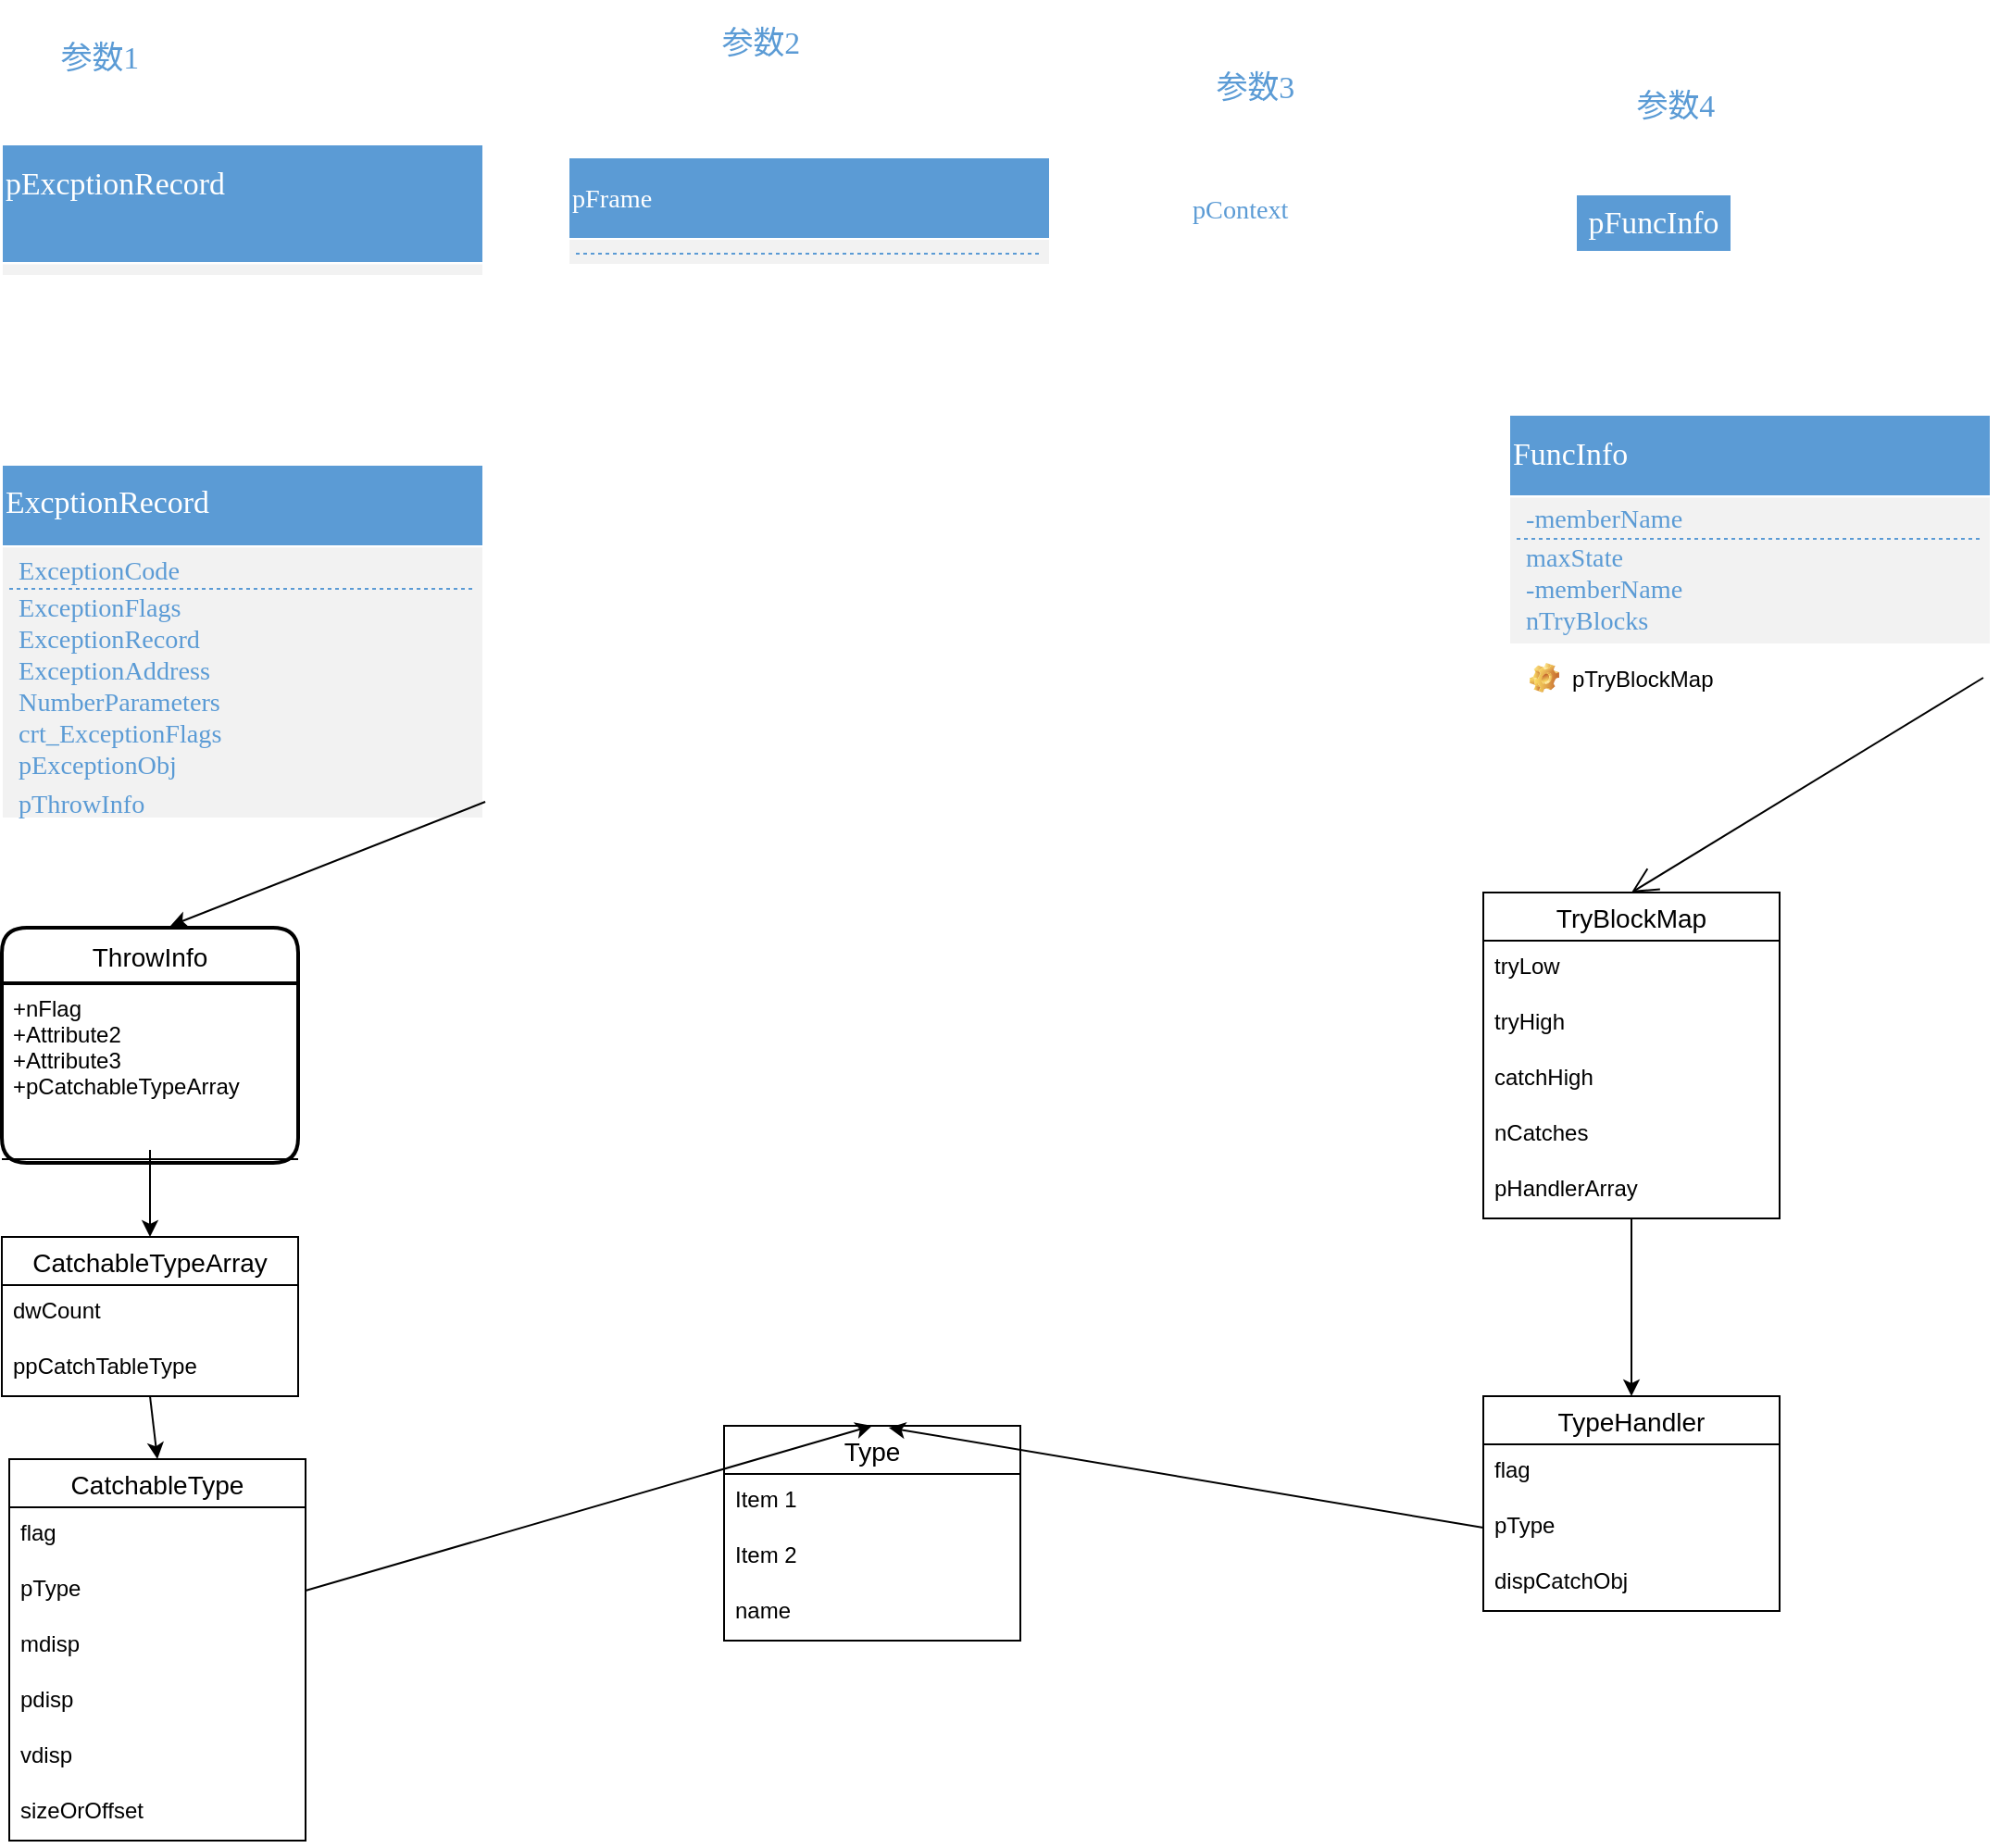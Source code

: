 <mxfile version="20.2.7" type="github">
  <diagram name="页-1" id="Page-1">
    <mxGraphModel dx="1422" dy="762" grid="1" gridSize="10" guides="1" tooltips="1" connect="1" arrows="1" fold="1" page="1" pageScale="1" pageWidth="827" pageHeight="1169" math="0" shadow="0">
      <root>
        <mxCell id="0" />
        <mxCell id="1" value="连接线" parent="0" />
        <mxCell id="2" style="vsdxID=1;fillColor=none;gradientColor=none;strokeColor=none;spacingTop=3;spacingBottom=3;points=[[1,0.5,0],[0.5,0.5,0],[0.5,0,0]];labelBackgroundColor=none;rounded=0;html=1;whiteSpace=wrap;" parent="1" vertex="1">
          <mxGeometry x="130" y="210" width="260" height="71" as="geometry" />
        </mxCell>
        <mxCell id="3" style="vsdxID=2;fillColor=#f2f2f2;gradientColor=none;shape=stencil(1ZLPDoIwDMafZseZuXnxjHjkHRoZsDg3UqbA27ulGBGjJN68tf1+bffnYyrrGmg1k6IL6M+6N2VomDowKY1rNJoQI6ZyprLKo67RX11JeQuJTNHF39KEgfpE6pBipGwrKD8Sao2boQ/xJ3gvNjv1GV+BAU9RxQkuoCAcx0VhZZoYOAym4+gDBOPdC20Ba83jJl5ZqKdbkNT1Wrdv5T8427dHXnxfDJ4eqYy1ZLG5vvRULJEfVX4H);strokeColor=#ffffff;points=[[0,0.5,0],[1,0.5,0],[0.5,1,0],[0.5,0,0]];labelBackgroundColor=none;rounded=0;html=1;whiteSpace=wrap;" parent="2" vertex="1">
          <mxGeometry width="260" height="71" as="geometry" />
        </mxCell>
        <mxCell id="4" style="vsdxID=3;fillColor=#5b9bd5;gradientColor=none;shape=stencil(zZJNDsIgEIVPw5IE4Qi1LnuHiYWWiNAMaNvbC5lGazVduHI3P9/Mm0weU1XsYdBMipgwXPRo29QzdWRSWt9rtClHTNVMVSag7jDcfEv5AIUs0TXcy4aJ5kSZkGKm7CAoPxEKeM49XNAGGoJx3hR2d4mJw2Qjx5Ag2eDfWAfYaZ51uHHQLYPUiqPWw0f57y9z1q/e+5T6/uB9eAf9EdzI5+DlC2OdI1ut+1sf5RJ5UNUP);strokeColor=#ffffff;points=[[0,0.5,0],[1,0.5,0],[0.5,1,0],[0.5,0,0]];labelBackgroundColor=none;rounded=0;html=1;whiteSpace=wrap;" parent="2" vertex="1">
          <mxGeometry width="260" height="64" as="geometry" />
        </mxCell>
        <mxCell id="5" value="&lt;div style=&quot;font-size: 1px&quot;&gt;&lt;font style=&quot;font-size:16.93px;font-family:SimSun;color:#ffffff;direction:ltr;letter-spacing:0px;line-height:120%;opacity:1&quot;&gt;pExcptionRecord&lt;br/&gt;&lt;br/&gt;&lt;/font&gt;&lt;/div&gt;" style="text;vsdxID=1;fillColor=none;gradientColor=none;strokeColor=none;spacingTop=3;spacingBottom=3;points=[[1,0.5,0],[0.5,0.5,0],[0.5,0,0]];labelBackgroundColor=none;rounded=0;html=1;whiteSpace=wrap;verticalAlign=middle;align=left;;html=1;" parent="2" vertex="1">
          <mxGeometry y="-0.48" width="260" height="64.63" as="geometry" />
        </mxCell>
        <mxCell id="6" value="&lt;div style=&quot;font-size: 1px&quot;&gt;&lt;font style=&quot;font-size:16.93px;font-family:SimSun;color:#5b9bd5;direction:ltr;letter-spacing:0px;line-height:120%;opacity:1&quot;&gt;参数1&lt;br/&gt;&lt;/font&gt;&lt;/div&gt;" style="verticalAlign=middle;align=center;vsdxID=10;fillColor=none;gradientColor=none;shape=stencil(nZBLDoAgDERP0z3SIyjew0SURgSD+Lu9kMZoXLhwN9O+tukAlrNpJg1SzDH4QW/URgNYgZTkjA4UkwJUgGXng+6DX1zLfmoymdXo17xh5zmRJ6Q42BWCfc2oJfdAr+Yv+AP9Cb7OJ3H/2JG1HNGz/84klThPVCc=);strokeColor=none;points=[];labelBackgroundColor=none;rounded=0;html=1;whiteSpace=wrap;" parent="1" vertex="1">
          <mxGeometry x="130" y="140" width="106" height="48" as="geometry" />
        </mxCell>
        <mxCell id="7" style="vsdxID=11;fillColor=none;gradientColor=none;strokeColor=none;spacingTop=3;spacingBottom=3;points=[[1,0.5,0],[0.5,0.5,0],[0.5,0,0]];labelBackgroundColor=none;rounded=0;html=1;whiteSpace=wrap;" parent="1" vertex="1">
          <mxGeometry x="130" y="383" width="260" height="191" as="geometry" />
        </mxCell>
        <mxCell id="8" style="vsdxID=12;fillColor=#f2f2f2;gradientColor=none;shape=stencil(zZJNEoIwDIVP02Wd0h4BcckdMlKgY22ZtArc3naCI+LIwpW7JO9L0p/HVBl6GDSTIkT0Fz2aJvZMHZmUxvUaTUwRUxVTZetRd+hvrqF8gEzm6OrvecJEfSJ3SDFTVgjKT4Ra41boU/wJlupQfKf3WcBzEnFha6iJxnlT2B8mJg6TCRx9hGi8e4MtYKd5WsRbC91yBZLCqPXwUf7/o+298ObrUvDyR2usJXut9a2fUom8qKoH);strokeColor=#ffffff;points=[[0,0.5,0],[1,0.5,0],[0.5,1,0],[0.5,0,0]];labelBackgroundColor=none;rounded=0;html=1;whiteSpace=wrap;" parent="7" vertex="1">
          <mxGeometry width="260" height="191" as="geometry" />
        </mxCell>
        <mxCell id="9" style="vsdxID=13;fillColor=#5b9bd5;gradientColor=none;shape=stencil(zZJNDsIgEIVPw5IE4Qi1LnuHiYWWiNAMaNvbC5lGazVduHI3P9/Mm0weU1XsYdBMipgwXPRo29QzdWRSWt9rtClHTNVMVSag7jDcfEv5AIUs0TXcy4aJ5kSZkGKm7CAoPxEKeM49XNAGGoJx3hR2d4mJw2Qjx5Ag2eDfWAfYaZ51uHHQLYPUiqPWw0f57y9z1q/e+5T6/uB9eAf9EdzI5+DlC2OdI1ut+1sf5RJ5UNUP);strokeColor=#ffffff;points=[[0,0.5,0],[1,0.5,0],[0.5,1,0],[0.5,0,0]];labelBackgroundColor=none;rounded=0;html=1;whiteSpace=wrap;" parent="7" vertex="1">
          <mxGeometry width="260" height="44" as="geometry" />
        </mxCell>
        <mxCell id="10" value="&lt;div style=&quot;font-size: 1px&quot;&gt;&lt;p style=&quot;align:left;margin-left:0;margin-right:0;margin-top:0px;margin-bottom:0px;text-indent:0;valign:middle;direction:ltr;&quot;&gt;&lt;font style=&quot;font-size:16.93px;font-family:SimSun;color:#ffffff;direction:ltr;letter-spacing:0px;line-height:120%;opacity:1&quot;&gt;ExcptionRecord&lt;/font&gt;&lt;font style=&quot;font-size:16.93px;font-family:Themed;color:#ffffff;direction:ltr;letter-spacing:0px;line-height:120%;opacity:1&quot;&gt;&lt;br/&gt;&lt;/font&gt;&lt;/p&gt;&lt;/div&gt;" style="text;vsdxID=11;fillColor=none;gradientColor=none;strokeColor=none;spacingTop=3;spacingBottom=3;points=[[1,0.5,0],[0.5,0.5,0],[0.5,0,0]];labelBackgroundColor=none;rounded=0;html=1;whiteSpace=wrap;verticalAlign=middle;align=left;;html=1;" parent="7" vertex="1">
          <mxGeometry y="-0.82" width="260" height="44.31" as="geometry" />
        </mxCell>
        <mxCell id="20" value="&lt;div style=&quot;font-size: 1px&quot;&gt;&lt;font style=&quot;font-size:14.11px;font-family:SimSun;color:#5b9bd5;direction:ltr;letter-spacing:0px;line-height:120%;opacity:1&quot;&gt;pThrowInfo&lt;br/&gt;&lt;/font&gt;&lt;/div&gt;" style="verticalAlign=middle;align=left;vsdxID=30;fillColor=#5b9bd5;gradientColor=none;fillOpacity=0;shape=stencil(nZBLDoAgDERP0z3SIyjew0SURgSD+Lu9kMZoXLhwN9N5bdMClrNpJg1SzDH4QW/URgNYgZTkjA4UkwJUgGXng+6DX1zLfmoymdXo1zxh5z6RO6Q42BWCfc2oJfdAr/AX/IH+BF/rk7hv7MjaZ/L+RirxJ1Gd);strokeColor=#5b9bd5;spacingTop=-3;spacingBottom=-3;spacingLeft=3;spacingRight=-3;points=[];labelBackgroundColor=none;rounded=0;html=1;whiteSpace=wrap;" parent="7" vertex="1">
          <mxGeometry x="4" y="175" width="252" height="16" as="geometry" />
        </mxCell>
        <mxCell id="11" value="&lt;div style=&quot;font-size: 1px&quot;&gt;&lt;font style=&quot;font-size:14.11px;font-family:SimSun;color:#5b9bd5;direction:ltr;letter-spacing:0px;line-height:120%;opacity:1&quot;&gt;ExceptionCode&lt;br/&gt;&lt;/font&gt;&lt;/div&gt;" style="verticalAlign=middle;align=left;vsdxID=16;fillColor=#5b9bd5;gradientColor=none;fillOpacity=0;shape=stencil(nZBLDoAgDERP0z3SIyjew0SURgSD+Lu9kMZoXLhwN9N5bdMClrNpJg1SzDH4QW/URgNYgZTkjA4UkwJUgGXng+6DX1zLfmoymdXo1zxh5z6RO6Q42BWCfc2oJfdAr/AX/IH+BF/rk7hv7MjaZ/L+RirxJ1Gd);strokeColor=#5b9bd5;spacingTop=-3;spacingBottom=-3;spacingLeft=3;spacingRight=-3;points=[];labelBackgroundColor=none;rounded=0;html=1;whiteSpace=wrap;" parent="1" vertex="1">
          <mxGeometry x="134" y="432" width="252" height="16" as="geometry" />
        </mxCell>
        <mxCell id="12" style="vsdxID=17;fillColor=#ffffff;gradientColor=none;shape=stencil(fY9LDoAgDERP0z3SeALUe5gI0ohgEH+3F9KFxoW7mfa1nQKq1faLBinWFMOkDxqSBWxASvJWR0pZAbaAyoSoxxg2P7Bf+kIWNYe9bDh5TpQJKS52NduOSUf+RVbij83iOWHIOU747n8j5RK/g+0N);dashed=1;dashPattern=2.00 2.00;strokeColor=#5b9bd5;points=[];labelBackgroundColor=none;rounded=0;html=1;whiteSpace=wrap;" parent="1" vertex="1">
          <mxGeometry x="134" y="448" width="252" height="4" as="geometry" />
        </mxCell>
        <mxCell id="13" value="&lt;div style=&quot;font-size: 1px&quot;&gt;&lt;font style=&quot;font-size:14.11px;font-family:SimSun;color:#5b9bd5;direction:ltr;letter-spacing:0px;line-height:120%;opacity:1&quot;&gt;ExceptionFlags&lt;br/&gt;&lt;/font&gt;&lt;/div&gt;" style="verticalAlign=middle;align=left;vsdxID=18;fillColor=#5b9bd5;gradientColor=none;fillOpacity=0;shape=stencil(nZBLDoAgDERP0z3SIyjew0SURgSD+Lu9kMZoXLhwN9N5bdMClrNpJg1SzDH4QW/URgNYgZTkjA4UkwJUgGXng+6DX1zLfmoymdXo1zxh5z6RO6Q42BWCfc2oJfdAr/AX/IH+BF/rk7hv7MjaZ/L+RirxJ1Gd);strokeColor=#5b9bd5;spacingTop=-3;spacingBottom=-3;spacingLeft=3;spacingRight=-3;points=[];labelBackgroundColor=none;rounded=0;html=1;whiteSpace=wrap;" parent="1" vertex="1">
          <mxGeometry x="134" y="452" width="252" height="16" as="geometry" />
        </mxCell>
        <mxCell id="15" value="&lt;div style=&quot;font-size: 1px&quot;&gt;&lt;font style=&quot;font-size:14.11px;font-family:SimSun;color:#5b9bd5;direction:ltr;letter-spacing:0px;line-height:120%;opacity:1&quot;&gt;ExceptionRecord&lt;br/&gt;&lt;/font&gt;&lt;/div&gt;" style="verticalAlign=middle;align=left;vsdxID=25;fillColor=#5b9bd5;gradientColor=none;fillOpacity=0;shape=stencil(nZBLDoAgDERP0z3SIyjew0SURgSD+Lu9kMZoXLhwN9N5bdMClrNpJg1SzDH4QW/URgNYgZTkjA4UkwJUgGXng+6DX1zLfmoymdXo1zxh5z6RO6Q42BWCfc2oJfdAr/AX/IH+BF/rk7hv7MjaZ/L+RirxJ1Gd);strokeColor=#5b9bd5;spacingTop=-3;spacingBottom=-3;spacingLeft=3;spacingRight=-3;points=[];labelBackgroundColor=none;rounded=0;html=1;whiteSpace=wrap;" parent="1" vertex="1">
          <mxGeometry x="134" y="469" width="252" height="16" as="geometry" />
        </mxCell>
        <mxCell id="16" value="&lt;div style=&quot;font-size: 1px&quot;&gt;&lt;font style=&quot;font-size:14.11px;font-family:SimSun;color:#5b9bd5;direction:ltr;letter-spacing:0px;line-height:120%;opacity:1&quot;&gt;NumberParameters&lt;br/&gt;&lt;/font&gt;&lt;/div&gt;" style="verticalAlign=middle;align=left;vsdxID=26;fillColor=#5b9bd5;gradientColor=none;fillOpacity=0;shape=stencil(nZBLDoAgDERP0z3SIyjew0SURgSD+Lu9kMZoXLhwN9N5bdMClrNpJg1SzDH4QW/URgNYgZTkjA4UkwJUgGXng+6DX1zLfmoymdXo1zxh5z6RO6Q42BWCfc2oJfdAr/AX/IH+BF/rk7hv7MjaZ/L+RirxJ1Gd);strokeColor=#5b9bd5;spacingTop=-3;spacingBottom=-3;spacingLeft=3;spacingRight=-3;points=[];labelBackgroundColor=none;rounded=0;html=1;whiteSpace=wrap;" parent="1" vertex="1">
          <mxGeometry x="134" y="503" width="252" height="16" as="geometry" />
        </mxCell>
        <mxCell id="17" value="&lt;div style=&quot;font-size: 1px&quot;&gt;&lt;font style=&quot;font-size:14.11px;font-family:SimSun;color:#5b9bd5;direction:ltr;letter-spacing:0px;line-height:120%;opacity:1&quot;&gt;ExceptionAddress&lt;br/&gt;&lt;/font&gt;&lt;/div&gt;" style="verticalAlign=middle;align=left;vsdxID=27;fillColor=#5b9bd5;gradientColor=none;fillOpacity=0;shape=stencil(nZBLDoAgDERP0z3SIyjew0SURgSD+Lu9kMZoXLhwN9N5bdMClrNpJg1SzDH4QW/URgNYgZTkjA4UkwJUgGXng+6DX1zLfmoymdXo1zxh5z6RO6Q42BWCfc2oJfdAr/AX/IH+BF/rk7hv7MjaZ/L+RirxJ1Gd);strokeColor=#5b9bd5;spacingTop=-3;spacingBottom=-3;spacingLeft=3;spacingRight=-3;points=[];labelBackgroundColor=none;rounded=0;html=1;whiteSpace=wrap;" parent="1" vertex="1">
          <mxGeometry x="134" y="486" width="252" height="16" as="geometry" />
        </mxCell>
        <mxCell id="18" value="&lt;div style=&quot;font-size: 1px&quot;&gt;&lt;p style=&quot;align:left;margin-left:0;margin-right:0;margin-top:0px;margin-bottom:0px;text-indent:0;valign:middle;direction:ltr;&quot;&gt;&lt;font style=&quot;font-size:14.11px;font-family:SimSun;color:#5b9bd5;direction:ltr;letter-spacing:0px;line-height:120%;opacity:1&quot;&gt;crt_&lt;/font&gt;&lt;font style=&quot;font-size:14.11px;font-family:Themed;color:#5b9bd5;direction:ltr;letter-spacing:0px;line-height:120%;opacity:1&quot;&gt;ExceptionFlags&lt;/font&gt;&lt;font style=&quot;font-size:14.11px;font-family:Themed;color:#5b9bd5;direction:ltr;letter-spacing:0px;line-height:120%;opacity:1&quot;&gt;&lt;br/&gt;&lt;/font&gt;&lt;/p&gt;&lt;/div&gt;" style="verticalAlign=middle;align=left;vsdxID=28;fillColor=#5b9bd5;gradientColor=none;fillOpacity=0;shape=stencil(nZBLDoAgDERP0z3SIyjew0SURgSD+Lu9kMZoXLhwN9N5bdMClrNpJg1SzDH4QW/URgNYgZTkjA4UkwJUgGXng+6DX1zLfmoymdXo1zxh5z6RO6Q42BWCfc2oJfdAr/AX/IH+BF/rk7hv7MjaZ/L+RirxJ1Gd);strokeColor=#5b9bd5;spacingTop=-3;spacingBottom=-3;spacingLeft=3;spacingRight=-3;points=[];labelBackgroundColor=none;rounded=0;html=1;whiteSpace=wrap;" parent="1" vertex="1">
          <mxGeometry x="134" y="520" width="252" height="16" as="geometry" />
        </mxCell>
        <mxCell id="19" value="&lt;div style=&quot;font-size: 1px&quot;&gt;&lt;font style=&quot;font-size:14.11px;font-family:SimSun;color:#5b9bd5;direction:ltr;letter-spacing:0px;line-height:120%;opacity:1&quot;&gt;pExceptionObj&lt;br/&gt;&lt;/font&gt;&lt;/div&gt;" style="verticalAlign=middle;align=left;vsdxID=29;fillColor=#5b9bd5;gradientColor=none;fillOpacity=0;shape=stencil(nZBLDoAgDERP0z3SIyjew0SURgSD+Lu9kMZoXLhwN9N5bdMClrNpJg1SzDH4QW/URgNYgZTkjA4UkwJUgGXng+6DX1zLfmoymdXo1zxh5z6RO6Q42BWCfc2oJfdAr/AX/IH+BF/rk7hv7MjaZ/L+RirxJ1Gd);strokeColor=#5b9bd5;spacingTop=-3;spacingBottom=-3;spacingLeft=3;spacingRight=-3;points=[];labelBackgroundColor=none;rounded=0;html=1;whiteSpace=wrap;" parent="1" vertex="1">
          <mxGeometry x="134" y="537" width="252" height="16" as="geometry" />
        </mxCell>
        <mxCell id="21" style="vsdxID=32;fillColor=none;gradientColor=none;strokeColor=none;spacingTop=3;spacingBottom=3;points=[[1,0.5,0],[0.5,0.5,0],[0.5,0,0]];labelBackgroundColor=none;rounded=0;html=1;whiteSpace=wrap;" parent="1" vertex="1">
          <mxGeometry x="436" y="217" width="260" height="58" as="geometry" />
        </mxCell>
        <mxCell id="22" style="vsdxID=33;fillColor=#f2f2f2;gradientColor=none;shape=stencil(3ZJNDoMgEIVPw1LDTwRZW3sPUlFJqZiRVnv7YrCpmtRFl93NzPseTDIPsWJoVa8RxYMHd9WjqXyL2AlRarpWg/GhQqxErKgd6Abcvati36uZnKube8wvTNGHZwfFz9gRHPtzRK3pVuhb/AkWWSq+08esgksQYWEzKbFgnOW5zARJBY1eWMyUc5wLzgkjEkuR8kU//glPiZrMkIDzyhvXbWCroNFJ2CKprWo20jBq3a/G5B/2PrrN7uih+CSrNtbGYK71fRLDKKaYlS8=);strokeColor=#ffffff;points=[[0,0.5,0],[1,0.5,0],[0.5,1,0],[0.5,0,0]];labelBackgroundColor=none;rounded=0;html=1;whiteSpace=wrap;" parent="21" vertex="1">
          <mxGeometry width="260" height="58" as="geometry" />
        </mxCell>
        <mxCell id="23" style="vsdxID=34;fillColor=#5b9bd5;gradientColor=none;shape=stencil(zZJNDsIgEIVPw5IE4Qi1LnuHiYWWiNAMaNvbC5lGazVduHI3P9/Mm0weU1XsYdBMipgwXPRo29QzdWRSWt9rtClHTNVMVSag7jDcfEv5AIUs0TXcy4aJ5kSZkGKm7CAoPxEKeM49XNAGGoJx3hR2d4mJw2Qjx5Ag2eDfWAfYaZ51uHHQLYPUiqPWw0f57y9z1q/e+5T6/uB9eAf9EdzI5+DlC2OdI1ut+1sf5RJ5UNUP);strokeColor=#ffffff;points=[[0,0.5,0],[1,0.5,0],[0.5,1,0],[0.5,0,0]];labelBackgroundColor=none;rounded=0;html=1;whiteSpace=wrap;" parent="21" vertex="1">
          <mxGeometry width="260" height="44" as="geometry" />
        </mxCell>
        <mxCell id="24" value="&lt;div style=&quot;font-size: 1px&quot;&gt;&lt;p style=&quot;align:left;margin-left:0;margin-right:0;margin-top:0px;margin-bottom:0px;text-indent:0;valign:middle;direction:ltr;&quot;&gt;&lt;font style=&quot;font-size:14.11px;font-family:SimSun;color:#ffffff;direction:ltr;letter-spacing:0px;line-height:120%;opacity:1&quot;&gt;pFrame&lt;/font&gt;&lt;font style=&quot;font-size:16.93px;font-family:Themed;color:#ffffff;direction:ltr;letter-spacing:0px;line-height:120%;opacity:1&quot;&gt;&lt;br/&gt;&lt;/font&gt;&lt;/p&gt;&lt;/div&gt;" style="text;vsdxID=32;fillColor=none;gradientColor=none;strokeColor=none;spacingTop=3;spacingBottom=3;points=[[1,0.5,0],[0.5,0.5,0],[0.5,0,0]];labelBackgroundColor=none;rounded=0;html=1;whiteSpace=wrap;verticalAlign=middle;align=left;;html=1;" parent="21" vertex="1">
          <mxGeometry y="-0.54" width="260" height="44.31" as="geometry" />
        </mxCell>
        <mxCell id="25" style="vsdxID=38;fillColor=#ffffff;gradientColor=none;shape=stencil(fY9LDoAgDERP0z3SeALUe5gI0ohgEH+3F9KFxoW7mfa1nQKq1faLBinWFMOkDxqSBWxASvJWR0pZAbaAyoSoxxg2P7Bf+kIWNYe9bDh5TpQJKS52NduOSUf+RVbij83iOWHIOU747n8j5RK/g+0N);dashed=1;dashPattern=2.00 2.00;strokeColor=#5b9bd5;points=[];labelBackgroundColor=none;rounded=0;html=1;whiteSpace=wrap;" parent="1" vertex="1">
          <mxGeometry x="440" y="267" width="252" height="4" as="geometry" />
        </mxCell>
        <mxCell id="26" value="&lt;div style=&quot;font-size: 1px&quot;&gt;&lt;font style=&quot;font-size:16.93px;font-family:SimSun;color:#5b9bd5;direction:ltr;letter-spacing:0px;line-height:120%;opacity:1&quot;&gt;参数2&lt;br/&gt;&lt;/font&gt;&lt;/div&gt;" style="verticalAlign=middle;align=center;vsdxID=41;fillColor=none;gradientColor=none;shape=stencil(nZBLDoAgDERP0z3SIyjew0SURgSD+Lu9kMZoXLhwN9O+tukAlrNpJg1SzDH4QW/URgNYgZTkjA4UkwJUgGXng+6DX1zLfmoymdXo17xh5zmRJ6Q42BWCfc2oJfdAr+Yv+AP9Cb7OJ3H/2JG1HNGz/84klThPVCc=);strokeColor=none;points=[];labelBackgroundColor=none;rounded=0;html=1;whiteSpace=wrap;" parent="1" vertex="1">
          <mxGeometry x="440" y="132" width="200" height="48" as="geometry" />
        </mxCell>
        <mxCell id="27" value="&lt;div style=&quot;font-size: 1px&quot;&gt;&lt;font style=&quot;font-size:14.11px;font-family:SimSun;color:#5b9bd5;direction:ltr;letter-spacing:0px;line-height:120%;opacity:1&quot;&gt;pContext&lt;br/&gt;&lt;/font&gt;&lt;/div&gt;" style="verticalAlign=middle;align=left;vsdxID=50;fillColor=#5b9bd5;gradientColor=none;fillOpacity=0;shape=stencil(nZBLDoAgDERP0z3SIyjew0SURgSD+Lu9kMZoXLhwN9N5bdMClrNpJg1SzDH4QW/URgNYgZTkjA4UkwJUgGXng+6DX1zLfmoymdXo1zxh5z6RO6Q42BWCfc2oJfdAr/AX/IH+BF/rk7hv7MjaZ/L+RirxJ1Gd);strokeColor=#5b9bd5;spacingTop=-3;spacingBottom=-3;spacingLeft=3;spacingRight=-3;points=[];labelBackgroundColor=none;rounded=0;html=1;whiteSpace=wrap;" parent="1" vertex="1">
          <mxGeometry x="768" y="237" width="192" height="16" as="geometry" />
        </mxCell>
        <mxCell id="28" value="&lt;div style=&quot;font-size: 1px&quot;&gt;&lt;font style=&quot;font-size:16.93px;font-family:SimSun;color:#5b9bd5;direction:ltr;letter-spacing:0px;line-height:120%;opacity:1&quot;&gt;参数3&lt;br/&gt;&lt;/font&gt;&lt;/div&gt;" style="verticalAlign=middle;align=center;vsdxID=51;fillColor=none;gradientColor=none;shape=stencil(nZBLDoAgDERP0z3SIyjew0SURgSD+Lu9kMZoXLhwN9O+tukAlrNpJg1SzDH4QW/URgNYgZTkjA4UkwJUgGXng+6DX1zLfmoymdXo17xh5zmRJ6Q42BWCfc2oJfdAr+Yv+AP9Cb7OJ3H/2JG1HNGz/84klThPVCc=);strokeColor=none;points=[];labelBackgroundColor=none;rounded=0;html=1;whiteSpace=wrap;" parent="1" vertex="1">
          <mxGeometry x="734" y="160" width="146" height="40" as="geometry" />
        </mxCell>
        <mxCell id="29" value="&lt;div style=&quot;font-size: 1px&quot;&gt;&lt;font style=&quot;font-size:16.93px;font-family:SimSun;color:#5b9bd5;direction:ltr;letter-spacing:0px;line-height:120%;opacity:1&quot;&gt;参数4&lt;br/&gt;&lt;/font&gt;&lt;/div&gt;" style="verticalAlign=middle;align=center;vsdxID=52;fillColor=none;gradientColor=none;shape=stencil(nZBLDoAgDERP0z3SIyjew0SURgSD+Lu9kMZoXLhwN9O+tukAlrNpJg1SzDH4QW/URgNYgZTkjA4UkwJUgGXng+6DX1zLfmoymdXo17xh5zmRJ6Q42BWCfc2oJfdAr+Yv+AP9Cb7OJ3H/2JG1HNGz/84klThPVCc=);strokeColor=none;points=[];labelBackgroundColor=none;rounded=0;html=1;whiteSpace=wrap;" parent="1" vertex="1">
          <mxGeometry x="948" y="160" width="172" height="60" as="geometry" />
        </mxCell>
        <mxCell id="30" value="&lt;div style=&quot;font-size: 1px&quot;&gt;&lt;font style=&quot;font-size:16.93px;font-family:SimSun;color:#ffffff;direction:ltr;letter-spacing:0px;line-height:120%;opacity:1&quot;&gt;pFuncInfo&lt;br/&gt;&lt;/font&gt;&lt;/div&gt;" style="verticalAlign=middle;align=center;vsdxID=53;fillColor=#5b9bd5;gradientColor=none;shape=stencil(nZBLDoAgDERP0z3SIyjew0SURgSD+Lu9kMZoXLhwN9O+tukAlrNpJg1SzDH4QW/URgNYgZTkjA4UkwJUgGXng+6DX1zLfmoymdXo17xh5zmRJ6Q42BWCfc2oJfdAr+Yv+AP9Cb7OJ3H/2JG1HNGz/84klThPVCc=);strokeColor=#ffffff;points=[];labelBackgroundColor=none;rounded=0;html=1;whiteSpace=wrap;" parent="1" vertex="1">
          <mxGeometry x="980" y="237" width="84" height="31" as="geometry" />
        </mxCell>
        <mxCell id="31" style="vsdxID=54;fillColor=none;gradientColor=none;strokeColor=none;spacingTop=3;spacingBottom=3;points=[[1,0.5,0],[0.5,0.5,0],[0.5,0,0]];labelBackgroundColor=none;rounded=0;html=1;whiteSpace=wrap;" parent="1" vertex="1">
          <mxGeometry x="944" y="356" width="260" height="124" as="geometry" />
        </mxCell>
        <mxCell id="32" style="vsdxID=55;fillColor=#f2f2f2;gradientColor=none;shape=stencil(1ZLdDoIwDIWfZpczc4vxARAveYdGBizOjZQp8PZuKUbEKIl33rU9X9v9HKayroFWMym6gP6se1OGhqkDk9K4RqMJMWIqZyqrPOoa/dWVlLeQyBRd/C1NGKhPpA4pRsq2gvIjoda4GfoQf4LVbrOXn/EVGPAUVZzgAgrCcVwUVqaJgcNgOo4+QDDevdAWsNY8buKVhXq6BUldr3X7Vv6Ds3175MX3xeDpkcpYSxab60tPxRL5UeV3);strokeColor=#ffffff;points=[[0,0.5,0],[1,0.5,0],[0.5,1,0],[0.5,0,0]];labelBackgroundColor=none;rounded=0;html=1;whiteSpace=wrap;" parent="31" vertex="1">
          <mxGeometry width="260" height="124" as="geometry" />
        </mxCell>
        <mxCell id="33" style="vsdxID=56;fillColor=#5b9bd5;gradientColor=none;shape=stencil(zZJNDsIgEIVPw5IE4Qi1LnuHiYWWiNAMaNvbC5lGazVduHI3P9/Mm0weU1XsYdBMipgwXPRo29QzdWRSWt9rtClHTNVMVSag7jDcfEv5AIUs0TXcy4aJ5kSZkGKm7CAoPxEKeM49XNAGGoJx3hR2d4mJw2Qjx5Ag2eDfWAfYaZ51uHHQLYPUiqPWw0f57y9z1q/e+5T6/uB9eAf9EdzI5+DlC2OdI1ut+1sf5RJ5UNUP);strokeColor=#ffffff;points=[[0,0.5,0],[1,0.5,0],[0.5,1,0],[0.5,0,0]];labelBackgroundColor=none;rounded=0;html=1;whiteSpace=wrap;" parent="31" vertex="1">
          <mxGeometry width="260" height="44" as="geometry" />
        </mxCell>
        <mxCell id="34" value="&lt;div style=&quot;font-size: 1px&quot;&gt;&lt;p style=&quot;align:left;margin-left:0;margin-right:0;margin-top:0px;margin-bottom:0px;text-indent:0;valign:middle;direction:ltr;&quot;&gt;&lt;font style=&quot;font-size:16.93px;font-family:Themed;color:#ffffff;direction:ltr;letter-spacing:0px;line-height:120%;opacity:1&quot;&gt;&lt;span style=&quot;font-family: SimSun; font-size: 16.93px; text-align: center;&quot;&gt;FuncInfo&lt;/span&gt;&lt;br&gt;&lt;/font&gt;&lt;/p&gt;&lt;/div&gt;" style="text;vsdxID=54;fillColor=none;gradientColor=none;strokeColor=none;spacingTop=3;spacingBottom=3;points=[[1,0.5,0],[0.5,0.5,0],[0.5,0,0]];labelBackgroundColor=none;rounded=0;html=1;whiteSpace=wrap;verticalAlign=middle;align=left;;html=1;" parent="31" vertex="1">
          <mxGeometry y="-0.07" width="260" height="44.31" as="geometry" />
        </mxCell>
        <mxCell id="35" value="&lt;div style=&quot;font-size: 1px&quot;&gt;&lt;p style=&quot;align:left;margin-left:0;margin-right:0;margin-top:0px;margin-bottom:0px;text-indent:0;valign:middle;direction:ltr;&quot;&gt;&lt;font style=&quot;font-size:14.11px;font-family:SimSun;color:#5b9bd5;direction:ltr;letter-spacing:0px;line-height:120%;opacity:1&quot;&gt;-memberName&lt;br/&gt;&lt;/font&gt;&lt;/p&gt;&lt;/div&gt;" style="verticalAlign=middle;align=left;vsdxID=59;fillColor=#5b9bd5;gradientColor=none;fillOpacity=0;shape=stencil(nZBLDoAgDERP0z3SIyjew0SURgSD+Lu9kMZoXLhwN9N5bdMClrNpJg1SzDH4QW/URgNYgZTkjA4UkwJUgGXng+6DX1zLfmoymdXo1zxh5z6RO6Q42BWCfc2oJfdAr/AX/IH+BF/rk7hv7MjaZ/L+RirxJ1Gd);strokeColor=#5b9bd5;spacingTop=-3;spacingBottom=-3;spacingLeft=3;spacingRight=-3;points=[];labelBackgroundColor=none;rounded=0;html=1;whiteSpace=wrap;" parent="1" vertex="1">
          <mxGeometry x="948" y="404" width="252" height="16" as="geometry" />
        </mxCell>
        <mxCell id="36" style="vsdxID=60;fillColor=#ffffff;gradientColor=none;shape=stencil(fY9LDoAgDERP0z3SeALUe5gI0ohgEH+3F9KFxoW7mfa1nQKq1faLBinWFMOkDxqSBWxASvJWR0pZAbaAyoSoxxg2P7Bf+kIWNYe9bDh5TpQJKS52NduOSUf+RVbij83iOWHIOU747n8j5RK/g+0N);dashed=1;dashPattern=2.00 2.00;strokeColor=#5b9bd5;points=[];labelBackgroundColor=none;rounded=0;html=1;whiteSpace=wrap;" parent="1" vertex="1">
          <mxGeometry x="948" y="421" width="252" height="4" as="geometry" />
        </mxCell>
        <mxCell id="37" value="&lt;div style=&quot;font-size: 1px&quot;&gt;&lt;font style=&quot;font-size:14.11px;font-family:SimSun;color:#5b9bd5;direction:ltr;letter-spacing:0px;line-height:120%;opacity:1&quot;&gt;maxState&lt;br/&gt;&lt;/font&gt;&lt;/div&gt;" style="verticalAlign=middle;align=left;vsdxID=61;fillColor=#5b9bd5;gradientColor=none;fillOpacity=0;shape=stencil(nZBLDoAgDERP0z3SIyjew0SURgSD+Lu9kMZoXLhwN9N5bdMClrNpJg1SzDH4QW/URgNYgZTkjA4UkwJUgGXng+6DX1zLfmoymdXo1zxh5z6RO6Q42BWCfc2oJfdAr/AX/IH+BF/rk7hv7MjaZ/L+RirxJ1Gd);strokeColor=#5b9bd5;spacingTop=-3;spacingBottom=-3;spacingLeft=3;spacingRight=-3;points=[];labelBackgroundColor=none;rounded=0;html=1;whiteSpace=wrap;" parent="1" vertex="1">
          <mxGeometry x="948" y="425" width="252" height="16" as="geometry" />
        </mxCell>
        <mxCell id="39" value="&lt;div style=&quot;font-size: 1px&quot;&gt;&lt;p style=&quot;align:left;margin-left:0;margin-right:0;margin-top:0px;margin-bottom:0px;text-indent:0;valign:middle;direction:ltr;&quot;&gt;&lt;font style=&quot;font-size:14.11px;font-family:SimSun;color:#5b9bd5;direction:ltr;letter-spacing:0px;line-height:120%;opacity:1&quot;&gt;-memberName&lt;br/&gt;&lt;/font&gt;&lt;/p&gt;&lt;/div&gt;" style="verticalAlign=middle;align=left;vsdxID=68;fillColor=#5b9bd5;gradientColor=none;fillOpacity=0;shape=stencil(nZBLDoAgDERP0z3SIyjew0SURgSD+Lu9kMZoXLhwN9N5bdMClrNpJg1SzDH4QW/URgNYgZTkjA4UkwJUgGXng+6DX1zLfmoymdXo1zxh5z6RO6Q42BWCfc2oJfdAr/AX/IH+BF/rk7hv7MjaZ/L+RirxJ1Gd);strokeColor=#5b9bd5;spacingTop=-3;spacingBottom=-3;spacingLeft=3;spacingRight=-3;points=[];labelBackgroundColor=none;rounded=0;html=1;whiteSpace=wrap;" parent="1" vertex="1">
          <mxGeometry x="948" y="442" width="252" height="16" as="geometry" />
        </mxCell>
        <mxCell id="40" value="&lt;div style=&quot;font-size: 1px&quot;&gt;&lt;font style=&quot;font-size:14.11px;font-family:SimSun;color:#5b9bd5;direction:ltr;letter-spacing:0px;line-height:120%;opacity:1&quot;&gt;nTryBlocks&lt;br/&gt;&lt;/font&gt;&lt;/div&gt;" style="verticalAlign=middle;align=left;vsdxID=69;fillColor=#5b9bd5;gradientColor=none;fillOpacity=0;shape=stencil(nZBLDoAgDERP0z3SIyjew0SURgSD+Lu9kMZoXLhwN9N5bdMClrNpJg1SzDH4QW/URgNYgZTkjA4UkwJUgGXng+6DX1zLfmoymdXo1zxh5z6RO6Q42BWCfc2oJfdAr/AX/IH+BF/rk7hv7MjaZ/L+RirxJ1Gd);strokeColor=#5b9bd5;spacingTop=-3;spacingBottom=-3;spacingLeft=3;spacingRight=-3;points=[];labelBackgroundColor=none;rounded=0;html=1;whiteSpace=wrap;" parent="1" vertex="1">
          <mxGeometry x="948" y="459" width="252" height="16" as="geometry" />
        </mxCell>
        <mxCell id="qinRJLpds5W0fluh5rrX-45" value="pTryBlockMap" style="label;fontStyle=0;strokeColor=none;fillColor=none;align=left;verticalAlign=top;overflow=hidden;spacingLeft=28;spacingRight=4;rotatable=0;points=[[0,0.5],[1,0.5]];portConstraint=eastwest;imageWidth=16;imageHeight=16;image=img/clipart/Gear_128x128.png" parent="1" vertex="1">
          <mxGeometry x="948" y="485" width="252" height="26" as="geometry" />
        </mxCell>
        <mxCell id="qinRJLpds5W0fluh5rrX-50" value="" style="endArrow=open;endFill=1;endSize=12;html=1;rounded=0;exitX=1;exitY=0.5;exitDx=0;exitDy=0;entryX=0.5;entryY=0;entryDx=0;entryDy=0;" parent="1" source="qinRJLpds5W0fluh5rrX-45" target="djROangUICu_t3F0rDxD-56" edge="1">
          <mxGeometry width="160" relative="1" as="geometry">
            <mxPoint x="1230" y="580" as="sourcePoint" />
            <mxPoint x="1030.08" y="610" as="targetPoint" />
          </mxGeometry>
        </mxCell>
        <mxCell id="djROangUICu_t3F0rDxD-40" value="ThrowInfo" style="swimlane;childLayout=stackLayout;horizontal=1;startSize=30;horizontalStack=0;rounded=1;fontSize=14;fontStyle=0;strokeWidth=2;resizeParent=0;resizeLast=1;shadow=0;dashed=0;align=center;" parent="1" vertex="1">
          <mxGeometry x="130" y="633" width="160" height="127" as="geometry" />
        </mxCell>
        <mxCell id="djROangUICu_t3F0rDxD-41" value="+nFlag&#xa;+Attribute2&#xa;+Attribute3&#xa;+pCatchableTypeArray" style="align=left;strokeColor=none;fillColor=none;spacingLeft=4;fontSize=12;verticalAlign=top;resizable=0;rotatable=0;part=1;" parent="djROangUICu_t3F0rDxD-40" vertex="1">
          <mxGeometry y="30" width="160" height="90" as="geometry" />
        </mxCell>
        <mxCell id="djROangUICu_t3F0rDxD-43" value="" style="line;strokeWidth=1;rotatable=0;dashed=0;labelPosition=right;align=left;verticalAlign=middle;spacingTop=0;spacingLeft=6;points=[];portConstraint=eastwest;" parent="djROangUICu_t3F0rDxD-40" vertex="1">
          <mxGeometry y="120" width="160" height="10" as="geometry" />
        </mxCell>
        <mxCell id="djROangUICu_t3F0rDxD-42" value="" style="line;strokeWidth=1;rotatable=0;dashed=0;labelPosition=right;align=left;verticalAlign=middle;spacingTop=0;spacingLeft=6;points=[];portConstraint=eastwest;" parent="djROangUICu_t3F0rDxD-40" vertex="1">
          <mxGeometry y="130" width="160" height="-3" as="geometry" />
        </mxCell>
        <mxCell id="djROangUICu_t3F0rDxD-48" style="edgeStyle=orthogonalEdgeStyle;rounded=0;orthogonalLoop=1;jettySize=auto;html=1;exitX=0.5;exitY=1;exitDx=0;exitDy=0;" parent="djROangUICu_t3F0rDxD-40" source="djROangUICu_t3F0rDxD-41" target="djROangUICu_t3F0rDxD-41" edge="1">
          <mxGeometry relative="1" as="geometry" />
        </mxCell>
        <mxCell id="djROangUICu_t3F0rDxD-50" value="CatchableTypeArray" style="swimlane;fontStyle=0;childLayout=stackLayout;horizontal=1;startSize=26;horizontalStack=0;resizeParent=1;resizeParentMax=0;resizeLast=0;collapsible=1;marginBottom=0;align=center;fontSize=14;" parent="1" vertex="1">
          <mxGeometry x="130" y="800" width="160" height="86" as="geometry" />
        </mxCell>
        <mxCell id="djROangUICu_t3F0rDxD-51" value="dwCount" style="text;strokeColor=none;fillColor=none;spacingLeft=4;spacingRight=4;overflow=hidden;rotatable=0;points=[[0,0.5],[1,0.5]];portConstraint=eastwest;fontSize=12;" parent="djROangUICu_t3F0rDxD-50" vertex="1">
          <mxGeometry y="26" width="160" height="30" as="geometry" />
        </mxCell>
        <mxCell id="djROangUICu_t3F0rDxD-52" value="ppCatchTableType&#xa;" style="text;strokeColor=none;fillColor=none;spacingLeft=4;spacingRight=4;overflow=hidden;rotatable=0;points=[[0,0.5],[1,0.5]];portConstraint=eastwest;fontSize=12;" parent="djROangUICu_t3F0rDxD-50" vertex="1">
          <mxGeometry y="56" width="160" height="30" as="geometry" />
        </mxCell>
        <mxCell id="djROangUICu_t3F0rDxD-76" value="" style="endArrow=classic;html=1;rounded=0;entryX=0.5;entryY=0;entryDx=0;entryDy=0;" parent="djROangUICu_t3F0rDxD-50" target="djROangUICu_t3F0rDxD-72" edge="1">
          <mxGeometry width="50" height="50" relative="1" as="geometry">
            <mxPoint x="80" y="86" as="sourcePoint" />
            <mxPoint x="130" y="36" as="targetPoint" />
          </mxGeometry>
        </mxCell>
        <mxCell id="djROangUICu_t3F0rDxD-54" value="" style="endArrow=classic;html=1;rounded=0;exitX=1.004;exitY=0.953;exitDx=0;exitDy=0;exitPerimeter=0;entryX=0.569;entryY=-0.008;entryDx=0;entryDy=0;entryPerimeter=0;" parent="1" source="7" target="djROangUICu_t3F0rDxD-40" edge="1">
          <mxGeometry width="50" height="50" relative="1" as="geometry">
            <mxPoint x="460" y="740" as="sourcePoint" />
            <mxPoint x="510" y="690" as="targetPoint" />
          </mxGeometry>
        </mxCell>
        <mxCell id="djROangUICu_t3F0rDxD-55" value="" style="endArrow=classic;html=1;rounded=0;" parent="1" source="djROangUICu_t3F0rDxD-41" target="djROangUICu_t3F0rDxD-50" edge="1">
          <mxGeometry width="50" height="50" relative="1" as="geometry">
            <mxPoint x="540" y="820" as="sourcePoint" />
            <mxPoint x="590" y="770" as="targetPoint" />
          </mxGeometry>
        </mxCell>
        <mxCell id="djROangUICu_t3F0rDxD-56" value="TryBlockMap" style="swimlane;fontStyle=0;childLayout=stackLayout;horizontal=1;startSize=26;horizontalStack=0;resizeParent=1;resizeParentMax=0;resizeLast=0;collapsible=1;marginBottom=0;align=center;fontSize=14;" parent="1" vertex="1">
          <mxGeometry x="930" y="614" width="160" height="176" as="geometry" />
        </mxCell>
        <mxCell id="djROangUICu_t3F0rDxD-57" value="tryLow" style="text;strokeColor=none;fillColor=none;spacingLeft=4;spacingRight=4;overflow=hidden;rotatable=0;points=[[0,0.5],[1,0.5]];portConstraint=eastwest;fontSize=12;" parent="djROangUICu_t3F0rDxD-56" vertex="1">
          <mxGeometry y="26" width="160" height="30" as="geometry" />
        </mxCell>
        <mxCell id="djROangUICu_t3F0rDxD-58" value="tryHigh" style="text;strokeColor=none;fillColor=none;spacingLeft=4;spacingRight=4;overflow=hidden;rotatable=0;points=[[0,0.5],[1,0.5]];portConstraint=eastwest;fontSize=12;" parent="djROangUICu_t3F0rDxD-56" vertex="1">
          <mxGeometry y="56" width="160" height="30" as="geometry" />
        </mxCell>
        <mxCell id="djROangUICu_t3F0rDxD-59" value="catchHigh" style="text;strokeColor=none;fillColor=none;spacingLeft=4;spacingRight=4;overflow=hidden;rotatable=0;points=[[0,0.5],[1,0.5]];portConstraint=eastwest;fontSize=12;" parent="djROangUICu_t3F0rDxD-56" vertex="1">
          <mxGeometry y="86" width="160" height="30" as="geometry" />
        </mxCell>
        <mxCell id="djROangUICu_t3F0rDxD-60" value="nCatches" style="text;strokeColor=none;fillColor=none;spacingLeft=4;spacingRight=4;overflow=hidden;rotatable=0;points=[[0,0.5],[1,0.5]];portConstraint=eastwest;fontSize=12;" parent="djROangUICu_t3F0rDxD-56" vertex="1">
          <mxGeometry y="116" width="160" height="30" as="geometry" />
        </mxCell>
        <mxCell id="djROangUICu_t3F0rDxD-61" value="pHandlerArray" style="text;strokeColor=none;fillColor=none;spacingLeft=4;spacingRight=4;overflow=hidden;rotatable=0;points=[[0,0.5],[1,0.5]];portConstraint=eastwest;fontSize=12;" parent="djROangUICu_t3F0rDxD-56" vertex="1">
          <mxGeometry y="146" width="160" height="30" as="geometry" />
        </mxCell>
        <mxCell id="djROangUICu_t3F0rDxD-62" value="TypeHandler" style="swimlane;fontStyle=0;childLayout=stackLayout;horizontal=1;startSize=26;horizontalStack=0;resizeParent=1;resizeParentMax=0;resizeLast=0;collapsible=1;marginBottom=0;align=center;fontSize=14;" parent="1" vertex="1">
          <mxGeometry x="930" y="886" width="160" height="116" as="geometry" />
        </mxCell>
        <mxCell id="djROangUICu_t3F0rDxD-63" value="flag" style="text;strokeColor=none;fillColor=none;spacingLeft=4;spacingRight=4;overflow=hidden;rotatable=0;points=[[0,0.5],[1,0.5]];portConstraint=eastwest;fontSize=12;" parent="djROangUICu_t3F0rDxD-62" vertex="1">
          <mxGeometry y="26" width="160" height="30" as="geometry" />
        </mxCell>
        <mxCell id="djROangUICu_t3F0rDxD-65" value="pType" style="text;strokeColor=none;fillColor=none;spacingLeft=4;spacingRight=4;overflow=hidden;rotatable=0;points=[[0,0.5],[1,0.5]];portConstraint=eastwest;fontSize=12;" parent="djROangUICu_t3F0rDxD-62" vertex="1">
          <mxGeometry y="56" width="160" height="30" as="geometry" />
        </mxCell>
        <mxCell id="s5EvpjrGuyH7FhmkWCDg-40" value="dispCatchObj" style="text;strokeColor=none;fillColor=none;spacingLeft=4;spacingRight=4;overflow=hidden;rotatable=0;points=[[0,0.5],[1,0.5]];portConstraint=eastwest;fontSize=12;" parent="djROangUICu_t3F0rDxD-62" vertex="1">
          <mxGeometry y="86" width="160" height="30" as="geometry" />
        </mxCell>
        <mxCell id="djROangUICu_t3F0rDxD-66" value="" style="endArrow=classic;html=1;rounded=0;" parent="1" source="djROangUICu_t3F0rDxD-61" target="djROangUICu_t3F0rDxD-62" edge="1">
          <mxGeometry width="50" height="50" relative="1" as="geometry">
            <mxPoint x="1180" y="820" as="sourcePoint" />
            <mxPoint x="1230" y="770" as="targetPoint" />
          </mxGeometry>
        </mxCell>
        <mxCell id="djROangUICu_t3F0rDxD-67" value="Type" style="swimlane;fontStyle=0;childLayout=stackLayout;horizontal=1;startSize=26;horizontalStack=0;resizeParent=1;resizeParentMax=0;resizeLast=0;collapsible=1;marginBottom=0;align=center;fontSize=14;" parent="1" vertex="1">
          <mxGeometry x="520" y="902" width="160" height="116" as="geometry" />
        </mxCell>
        <mxCell id="djROangUICu_t3F0rDxD-68" value="Item 1" style="text;strokeColor=none;fillColor=none;spacingLeft=4;spacingRight=4;overflow=hidden;rotatable=0;points=[[0,0.5],[1,0.5]];portConstraint=eastwest;fontSize=12;" parent="djROangUICu_t3F0rDxD-67" vertex="1">
          <mxGeometry y="26" width="160" height="30" as="geometry" />
        </mxCell>
        <mxCell id="djROangUICu_t3F0rDxD-69" value="Item 2" style="text;strokeColor=none;fillColor=none;spacingLeft=4;spacingRight=4;overflow=hidden;rotatable=0;points=[[0,0.5],[1,0.5]];portConstraint=eastwest;fontSize=12;" parent="djROangUICu_t3F0rDxD-67" vertex="1">
          <mxGeometry y="56" width="160" height="30" as="geometry" />
        </mxCell>
        <mxCell id="djROangUICu_t3F0rDxD-70" value="name" style="text;strokeColor=none;fillColor=none;spacingLeft=4;spacingRight=4;overflow=hidden;rotatable=0;points=[[0,0.5],[1,0.5]];portConstraint=eastwest;fontSize=12;" parent="djROangUICu_t3F0rDxD-67" vertex="1">
          <mxGeometry y="86" width="160" height="30" as="geometry" />
        </mxCell>
        <mxCell id="djROangUICu_t3F0rDxD-71" value="" style="endArrow=classic;html=1;rounded=0;exitX=0;exitY=0.5;exitDx=0;exitDy=0;entryX=0.556;entryY=0.009;entryDx=0;entryDy=0;entryPerimeter=0;" parent="1" source="djROangUICu_t3F0rDxD-65" target="djROangUICu_t3F0rDxD-67" edge="1">
          <mxGeometry width="50" height="50" relative="1" as="geometry">
            <mxPoint x="870" y="1070" as="sourcePoint" />
            <mxPoint x="920" y="1020" as="targetPoint" />
          </mxGeometry>
        </mxCell>
        <mxCell id="djROangUICu_t3F0rDxD-72" value="CatchableType" style="swimlane;fontStyle=0;childLayout=stackLayout;horizontal=1;startSize=26;horizontalStack=0;resizeParent=1;resizeParentMax=0;resizeLast=0;collapsible=1;marginBottom=0;align=center;fontSize=14;" parent="1" vertex="1">
          <mxGeometry x="134" y="920" width="160" height="206" as="geometry" />
        </mxCell>
        <mxCell id="djROangUICu_t3F0rDxD-73" value="flag" style="text;strokeColor=none;fillColor=none;spacingLeft=4;spacingRight=4;overflow=hidden;rotatable=0;points=[[0,0.5],[1,0.5]];portConstraint=eastwest;fontSize=12;" parent="djROangUICu_t3F0rDxD-72" vertex="1">
          <mxGeometry y="26" width="160" height="30" as="geometry" />
        </mxCell>
        <mxCell id="djROangUICu_t3F0rDxD-74" value="pType" style="text;strokeColor=none;fillColor=none;spacingLeft=4;spacingRight=4;overflow=hidden;rotatable=0;points=[[0,0.5],[1,0.5]];portConstraint=eastwest;fontSize=12;" parent="djROangUICu_t3F0rDxD-72" vertex="1">
          <mxGeometry y="56" width="160" height="30" as="geometry" />
        </mxCell>
        <mxCell id="b8vvAUezDsskImyzwSRp-42" value="mdisp" style="text;strokeColor=none;fillColor=none;spacingLeft=4;spacingRight=4;overflow=hidden;rotatable=0;points=[[0,0.5],[1,0.5]];portConstraint=eastwest;fontSize=12;" vertex="1" parent="djROangUICu_t3F0rDxD-72">
          <mxGeometry y="86" width="160" height="30" as="geometry" />
        </mxCell>
        <mxCell id="djROangUICu_t3F0rDxD-75" value="pdisp" style="text;strokeColor=none;fillColor=none;spacingLeft=4;spacingRight=4;overflow=hidden;rotatable=0;points=[[0,0.5],[1,0.5]];portConstraint=eastwest;fontSize=12;" parent="djROangUICu_t3F0rDxD-72" vertex="1">
          <mxGeometry y="116" width="160" height="30" as="geometry" />
        </mxCell>
        <mxCell id="b8vvAUezDsskImyzwSRp-40" value="vdisp" style="text;strokeColor=none;fillColor=none;spacingLeft=4;spacingRight=4;overflow=hidden;rotatable=0;points=[[0,0.5],[1,0.5]];portConstraint=eastwest;fontSize=12;" vertex="1" parent="djROangUICu_t3F0rDxD-72">
          <mxGeometry y="146" width="160" height="30" as="geometry" />
        </mxCell>
        <mxCell id="b8vvAUezDsskImyzwSRp-41" value="sizeOrOffset" style="text;strokeColor=none;fillColor=none;spacingLeft=4;spacingRight=4;overflow=hidden;rotatable=0;points=[[0,0.5],[1,0.5]];portConstraint=eastwest;fontSize=12;" vertex="1" parent="djROangUICu_t3F0rDxD-72">
          <mxGeometry y="176" width="160" height="30" as="geometry" />
        </mxCell>
        <mxCell id="djROangUICu_t3F0rDxD-77" value="" style="endArrow=classic;html=1;rounded=0;exitX=1;exitY=0.5;exitDx=0;exitDy=0;entryX=0.5;entryY=0;entryDx=0;entryDy=0;" parent="1" source="djROangUICu_t3F0rDxD-74" target="djROangUICu_t3F0rDxD-67" edge="1">
          <mxGeometry width="50" height="50" relative="1" as="geometry">
            <mxPoint x="470" y="760" as="sourcePoint" />
            <mxPoint x="520" y="710" as="targetPoint" />
          </mxGeometry>
        </mxCell>
      </root>
    </mxGraphModel>
  </diagram>
</mxfile>
